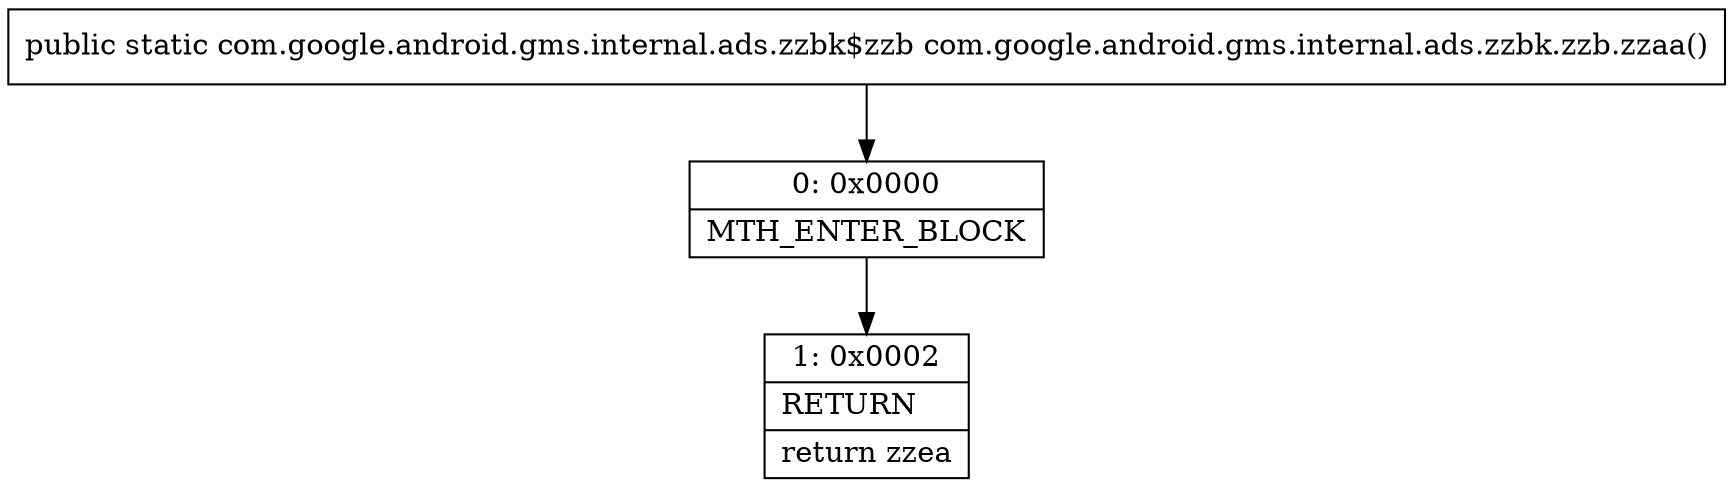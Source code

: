 digraph "CFG forcom.google.android.gms.internal.ads.zzbk.zzb.zzaa()Lcom\/google\/android\/gms\/internal\/ads\/zzbk$zzb;" {
Node_0 [shape=record,label="{0\:\ 0x0000|MTH_ENTER_BLOCK\l}"];
Node_1 [shape=record,label="{1\:\ 0x0002|RETURN\l|return zzea\l}"];
MethodNode[shape=record,label="{public static com.google.android.gms.internal.ads.zzbk$zzb com.google.android.gms.internal.ads.zzbk.zzb.zzaa() }"];
MethodNode -> Node_0;
Node_0 -> Node_1;
}

